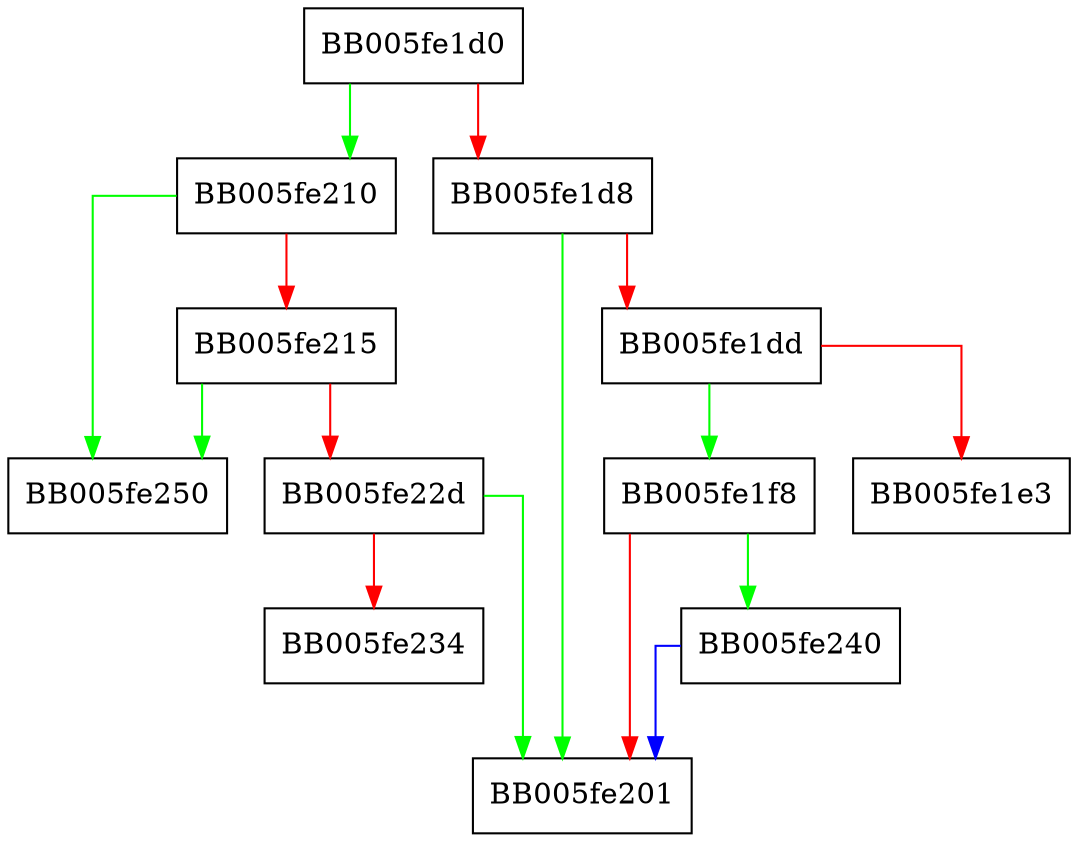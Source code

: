 digraph core_provider_free_intern {
  node [shape="box"];
  graph [splines=ortho];
  BB005fe1d0 -> BB005fe210 [color="green"];
  BB005fe1d0 -> BB005fe1d8 [color="red"];
  BB005fe1d8 -> BB005fe201 [color="green"];
  BB005fe1d8 -> BB005fe1dd [color="red"];
  BB005fe1dd -> BB005fe1f8 [color="green"];
  BB005fe1dd -> BB005fe1e3 [color="red"];
  BB005fe1f8 -> BB005fe240 [color="green"];
  BB005fe1f8 -> BB005fe201 [color="red"];
  BB005fe210 -> BB005fe250 [color="green"];
  BB005fe210 -> BB005fe215 [color="red"];
  BB005fe215 -> BB005fe250 [color="green"];
  BB005fe215 -> BB005fe22d [color="red"];
  BB005fe22d -> BB005fe201 [color="green"];
  BB005fe22d -> BB005fe234 [color="red"];
  BB005fe240 -> BB005fe201 [color="blue"];
}